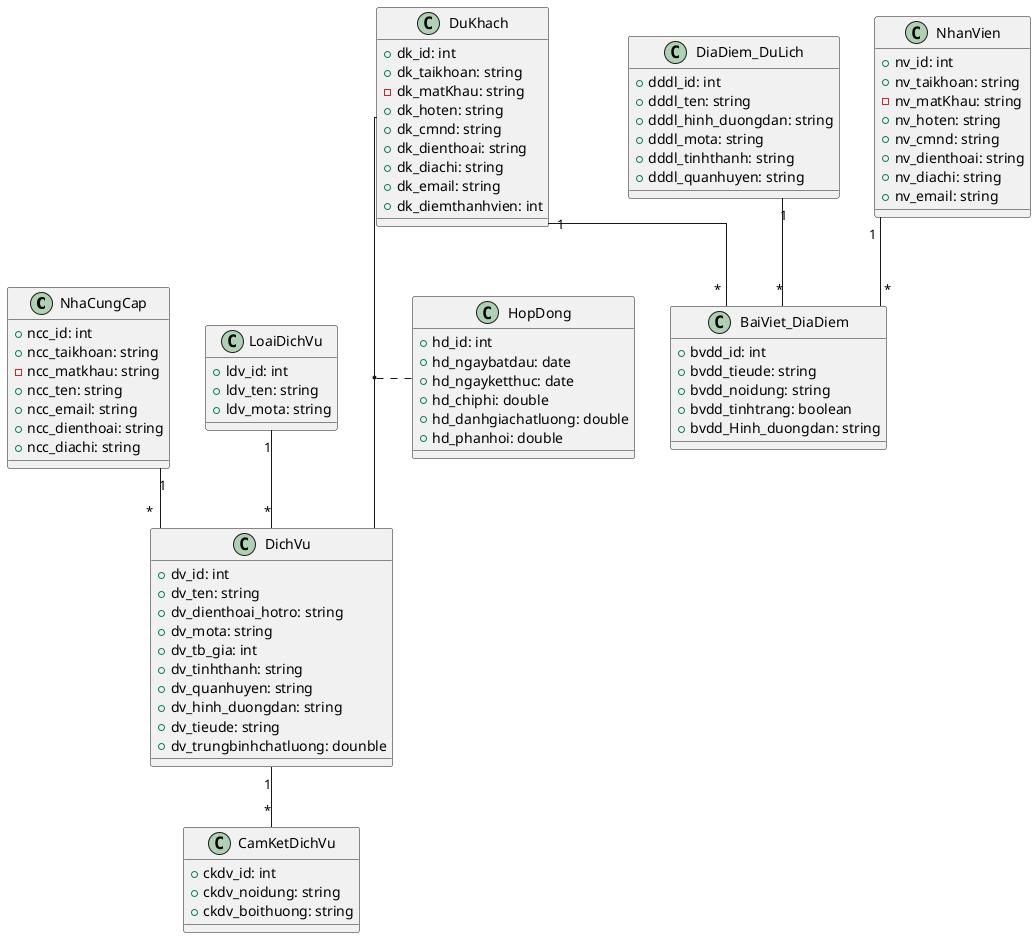 @startuml SoDoclass
 skinparam linetype ortho
' Dịch vụ du lịch ở đây bao gồm các khu vui chơi,
' ăn ngủ nghỉ, dịch vụ đi lại, các dịch vụ sẽ có loại DV
'Dịch vụ sẽ gồm có:
'1. Phương tiện để đi lại (gồm có phương tiện đi đến nơi du lịch và phương tiện đi lại ở điểm du lịch)
'2. Tham quan 
'3.ăn uống
'4. chỗ ngủ



class NhaCungCap{
  + ncc_id: int
  + ncc_taikhoan: string
  - ncc_matkhau: string
  + ncc_ten: string
  + ncc_email: string
  + ncc_dienthoai: string
  + ncc_diachi: string
  
  ' + dangnhap()
  ' + dangxuat()
  ' + quanlyDichVu()
  ' + XemHopdong()
  ' + quanlyCamketdichvu()
  ' + capnhatThongtincanhan()
}

class DiaDiem_DuLich{
  + dddl_id: int
  + dddl_ten: string
  + dddl_hinh_duongdan: string
  + dddl_mota: string
  + dddl_tinhthanh: string
  + dddl_quanhuyen: string
}


class BaiViet_DiaDiem{
  + bvdd_id: int
  + bvdd_tieude: string
  + bvdd_noidung: string
  + bvdd_tinhtrang: boolean
  + bvdd_Hinh_duongdan: string
}

class DuKhach{
  + dk_id: int
  + dk_taikhoan: string
  - dk_matKhau: string
  + dk_hoten: string
  + dk_cmnd: string
  + dk_dienthoai: string
  + dk_diachi: string
  + dk_email: string 
  + dk_diemthanhvien: int

  ' + dangnhap()
  ' + dangxuat()
  ' + quanlyHopdong()
  ' + capnhatThongtincanhan()
  
}

class LoaiDichVu{
  + ldv_id: int
  + ldv_ten: string
  + ldv_mota: string
}

class DichVu{
  + dv_id: int
  + dv_ten: string
  + dv_dienthoai_hotro: string
  + dv_mota: string
  + dv_tb_gia: int
  + dv_tinhthanh: string
  + dv_quanhuyen: string
  + dv_hinh_duongdan: string
  + dv_tieude: string
  + dv_trungbinhchatluong: dounble
}

class CamKetDichVu{
  + ckdv_id: int
  + ckdv_noidung: string
  + ckdv_boithuong: string
}

class HopDong{
  + hd_id: int
  + hd_ngaybatdau: date
  + hd_ngayketthuc: date
  + hd_chiphi: double
  + hd_danhgiachatluong: double
  + hd_phanhoi: double
}

class NhanVien{
  + nv_id: int
  + nv_taikhoan: string
  - nv_matKhau: string
  + nv_hoten: string
  + nv_cmnd: string
  + nv_dienthoai: string
  + nv_diachi: string
  + nv_email: string 
  
  ' + dangnhap()
  ' + dangxuat()
  ' + capnhatThongtincanhan()
  ' + quanlyDiadiemdulich()
  ' + quanlyLoaidichvu()
  ' + quanlyBaivietdiadiem()
  ' + xemthongtinDukhach()
  ' + xemthongtinNhacungcap()
}


NhaCungCap "1" -- "*" DichVu
LoaiDichVu "1" -- "*" DichVu
DuKhach "1" -- "*" BaiViet_DiaDiem
DiaDiem_DuLich "1" -- "*" BaiViet_DiaDiem
NhanVien "1" -- "*" BaiViet_DiaDiem
(DuKhach, DichVu) .. HopDong
DichVu "1" -- "*" CamKetDichVu


@enduml